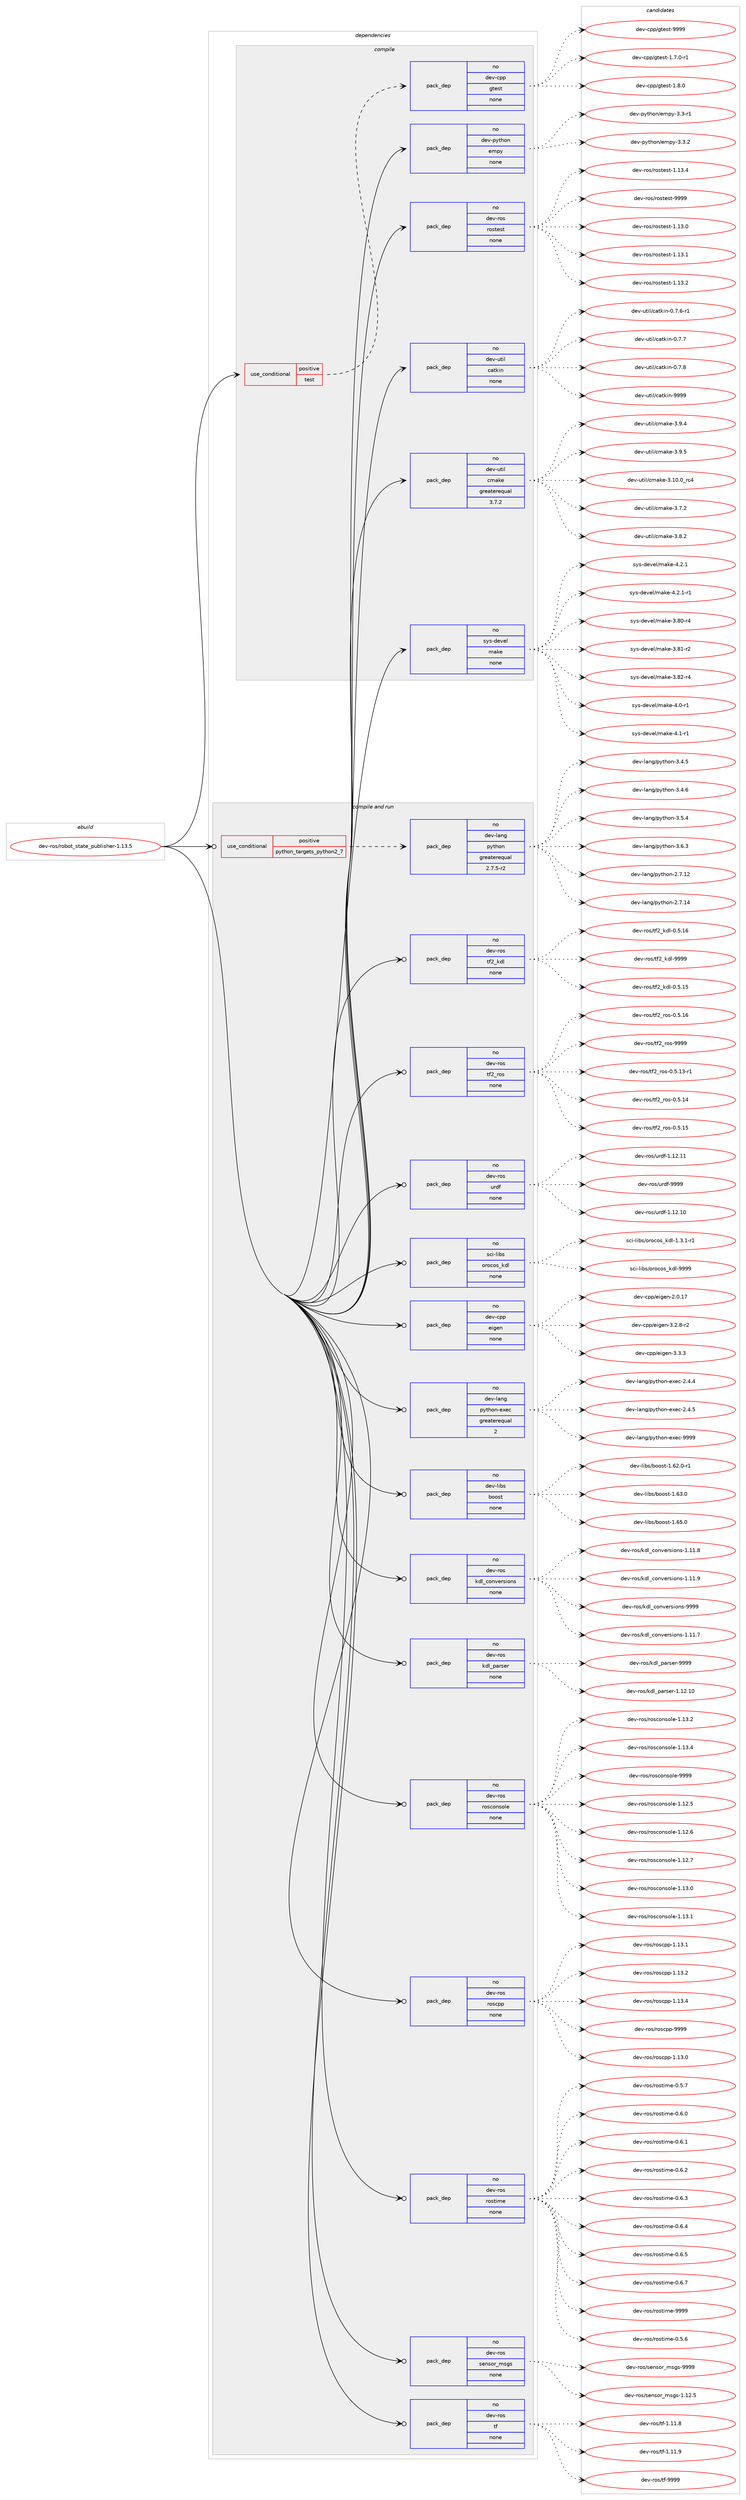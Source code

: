 digraph prolog {

# *************
# Graph options
# *************

newrank=true;
concentrate=true;
compound=true;
graph [rankdir=LR,fontname=Helvetica,fontsize=10,ranksep=1.5];#, ranksep=2.5, nodesep=0.2];
edge  [arrowhead=vee];
node  [fontname=Helvetica,fontsize=10];

# **********
# The ebuild
# **********

subgraph cluster_leftcol {
color=gray;
rank=same;
label=<<i>ebuild</i>>;
id [label="dev-ros/robot_state_publisher-1.13.5", color=red, width=4, href="../dev-ros/robot_state_publisher-1.13.5.svg"];
}

# ****************
# The dependencies
# ****************

subgraph cluster_midcol {
color=gray;
label=<<i>dependencies</i>>;
subgraph cluster_compile {
fillcolor="#eeeeee";
style=filled;
label=<<i>compile</i>>;
subgraph cond46292 {
dependency207761 [label=<<TABLE BORDER="0" CELLBORDER="1" CELLSPACING="0" CELLPADDING="4"><TR><TD ROWSPAN="3" CELLPADDING="10">use_conditional</TD></TR><TR><TD>positive</TD></TR><TR><TD>test</TD></TR></TABLE>>, shape=none, color=red];
subgraph pack157482 {
dependency207762 [label=<<TABLE BORDER="0" CELLBORDER="1" CELLSPACING="0" CELLPADDING="4" WIDTH="220"><TR><TD ROWSPAN="6" CELLPADDING="30">pack_dep</TD></TR><TR><TD WIDTH="110">no</TD></TR><TR><TD>dev-cpp</TD></TR><TR><TD>gtest</TD></TR><TR><TD>none</TD></TR><TR><TD></TD></TR></TABLE>>, shape=none, color=blue];
}
dependency207761:e -> dependency207762:w [weight=20,style="dashed",arrowhead="vee"];
}
id:e -> dependency207761:w [weight=20,style="solid",arrowhead="vee"];
subgraph pack157483 {
dependency207763 [label=<<TABLE BORDER="0" CELLBORDER="1" CELLSPACING="0" CELLPADDING="4" WIDTH="220"><TR><TD ROWSPAN="6" CELLPADDING="30">pack_dep</TD></TR><TR><TD WIDTH="110">no</TD></TR><TR><TD>dev-python</TD></TR><TR><TD>empy</TD></TR><TR><TD>none</TD></TR><TR><TD></TD></TR></TABLE>>, shape=none, color=blue];
}
id:e -> dependency207763:w [weight=20,style="solid",arrowhead="vee"];
subgraph pack157484 {
dependency207764 [label=<<TABLE BORDER="0" CELLBORDER="1" CELLSPACING="0" CELLPADDING="4" WIDTH="220"><TR><TD ROWSPAN="6" CELLPADDING="30">pack_dep</TD></TR><TR><TD WIDTH="110">no</TD></TR><TR><TD>dev-ros</TD></TR><TR><TD>rostest</TD></TR><TR><TD>none</TD></TR><TR><TD></TD></TR></TABLE>>, shape=none, color=blue];
}
id:e -> dependency207764:w [weight=20,style="solid",arrowhead="vee"];
subgraph pack157485 {
dependency207765 [label=<<TABLE BORDER="0" CELLBORDER="1" CELLSPACING="0" CELLPADDING="4" WIDTH="220"><TR><TD ROWSPAN="6" CELLPADDING="30">pack_dep</TD></TR><TR><TD WIDTH="110">no</TD></TR><TR><TD>dev-util</TD></TR><TR><TD>catkin</TD></TR><TR><TD>none</TD></TR><TR><TD></TD></TR></TABLE>>, shape=none, color=blue];
}
id:e -> dependency207765:w [weight=20,style="solid",arrowhead="vee"];
subgraph pack157486 {
dependency207766 [label=<<TABLE BORDER="0" CELLBORDER="1" CELLSPACING="0" CELLPADDING="4" WIDTH="220"><TR><TD ROWSPAN="6" CELLPADDING="30">pack_dep</TD></TR><TR><TD WIDTH="110">no</TD></TR><TR><TD>dev-util</TD></TR><TR><TD>cmake</TD></TR><TR><TD>greaterequal</TD></TR><TR><TD>3.7.2</TD></TR></TABLE>>, shape=none, color=blue];
}
id:e -> dependency207766:w [weight=20,style="solid",arrowhead="vee"];
subgraph pack157487 {
dependency207767 [label=<<TABLE BORDER="0" CELLBORDER="1" CELLSPACING="0" CELLPADDING="4" WIDTH="220"><TR><TD ROWSPAN="6" CELLPADDING="30">pack_dep</TD></TR><TR><TD WIDTH="110">no</TD></TR><TR><TD>sys-devel</TD></TR><TR><TD>make</TD></TR><TR><TD>none</TD></TR><TR><TD></TD></TR></TABLE>>, shape=none, color=blue];
}
id:e -> dependency207767:w [weight=20,style="solid",arrowhead="vee"];
}
subgraph cluster_compileandrun {
fillcolor="#eeeeee";
style=filled;
label=<<i>compile and run</i>>;
subgraph cond46293 {
dependency207768 [label=<<TABLE BORDER="0" CELLBORDER="1" CELLSPACING="0" CELLPADDING="4"><TR><TD ROWSPAN="3" CELLPADDING="10">use_conditional</TD></TR><TR><TD>positive</TD></TR><TR><TD>python_targets_python2_7</TD></TR></TABLE>>, shape=none, color=red];
subgraph pack157488 {
dependency207769 [label=<<TABLE BORDER="0" CELLBORDER="1" CELLSPACING="0" CELLPADDING="4" WIDTH="220"><TR><TD ROWSPAN="6" CELLPADDING="30">pack_dep</TD></TR><TR><TD WIDTH="110">no</TD></TR><TR><TD>dev-lang</TD></TR><TR><TD>python</TD></TR><TR><TD>greaterequal</TD></TR><TR><TD>2.7.5-r2</TD></TR></TABLE>>, shape=none, color=blue];
}
dependency207768:e -> dependency207769:w [weight=20,style="dashed",arrowhead="vee"];
}
id:e -> dependency207768:w [weight=20,style="solid",arrowhead="odotvee"];
subgraph pack157489 {
dependency207770 [label=<<TABLE BORDER="0" CELLBORDER="1" CELLSPACING="0" CELLPADDING="4" WIDTH="220"><TR><TD ROWSPAN="6" CELLPADDING="30">pack_dep</TD></TR><TR><TD WIDTH="110">no</TD></TR><TR><TD>dev-cpp</TD></TR><TR><TD>eigen</TD></TR><TR><TD>none</TD></TR><TR><TD></TD></TR></TABLE>>, shape=none, color=blue];
}
id:e -> dependency207770:w [weight=20,style="solid",arrowhead="odotvee"];
subgraph pack157490 {
dependency207771 [label=<<TABLE BORDER="0" CELLBORDER="1" CELLSPACING="0" CELLPADDING="4" WIDTH="220"><TR><TD ROWSPAN="6" CELLPADDING="30">pack_dep</TD></TR><TR><TD WIDTH="110">no</TD></TR><TR><TD>dev-lang</TD></TR><TR><TD>python-exec</TD></TR><TR><TD>greaterequal</TD></TR><TR><TD>2</TD></TR></TABLE>>, shape=none, color=blue];
}
id:e -> dependency207771:w [weight=20,style="solid",arrowhead="odotvee"];
subgraph pack157491 {
dependency207772 [label=<<TABLE BORDER="0" CELLBORDER="1" CELLSPACING="0" CELLPADDING="4" WIDTH="220"><TR><TD ROWSPAN="6" CELLPADDING="30">pack_dep</TD></TR><TR><TD WIDTH="110">no</TD></TR><TR><TD>dev-libs</TD></TR><TR><TD>boost</TD></TR><TR><TD>none</TD></TR><TR><TD></TD></TR></TABLE>>, shape=none, color=blue];
}
id:e -> dependency207772:w [weight=20,style="solid",arrowhead="odotvee"];
subgraph pack157492 {
dependency207773 [label=<<TABLE BORDER="0" CELLBORDER="1" CELLSPACING="0" CELLPADDING="4" WIDTH="220"><TR><TD ROWSPAN="6" CELLPADDING="30">pack_dep</TD></TR><TR><TD WIDTH="110">no</TD></TR><TR><TD>dev-ros</TD></TR><TR><TD>kdl_conversions</TD></TR><TR><TD>none</TD></TR><TR><TD></TD></TR></TABLE>>, shape=none, color=blue];
}
id:e -> dependency207773:w [weight=20,style="solid",arrowhead="odotvee"];
subgraph pack157493 {
dependency207774 [label=<<TABLE BORDER="0" CELLBORDER="1" CELLSPACING="0" CELLPADDING="4" WIDTH="220"><TR><TD ROWSPAN="6" CELLPADDING="30">pack_dep</TD></TR><TR><TD WIDTH="110">no</TD></TR><TR><TD>dev-ros</TD></TR><TR><TD>kdl_parser</TD></TR><TR><TD>none</TD></TR><TR><TD></TD></TR></TABLE>>, shape=none, color=blue];
}
id:e -> dependency207774:w [weight=20,style="solid",arrowhead="odotvee"];
subgraph pack157494 {
dependency207775 [label=<<TABLE BORDER="0" CELLBORDER="1" CELLSPACING="0" CELLPADDING="4" WIDTH="220"><TR><TD ROWSPAN="6" CELLPADDING="30">pack_dep</TD></TR><TR><TD WIDTH="110">no</TD></TR><TR><TD>dev-ros</TD></TR><TR><TD>rosconsole</TD></TR><TR><TD>none</TD></TR><TR><TD></TD></TR></TABLE>>, shape=none, color=blue];
}
id:e -> dependency207775:w [weight=20,style="solid",arrowhead="odotvee"];
subgraph pack157495 {
dependency207776 [label=<<TABLE BORDER="0" CELLBORDER="1" CELLSPACING="0" CELLPADDING="4" WIDTH="220"><TR><TD ROWSPAN="6" CELLPADDING="30">pack_dep</TD></TR><TR><TD WIDTH="110">no</TD></TR><TR><TD>dev-ros</TD></TR><TR><TD>roscpp</TD></TR><TR><TD>none</TD></TR><TR><TD></TD></TR></TABLE>>, shape=none, color=blue];
}
id:e -> dependency207776:w [weight=20,style="solid",arrowhead="odotvee"];
subgraph pack157496 {
dependency207777 [label=<<TABLE BORDER="0" CELLBORDER="1" CELLSPACING="0" CELLPADDING="4" WIDTH="220"><TR><TD ROWSPAN="6" CELLPADDING="30">pack_dep</TD></TR><TR><TD WIDTH="110">no</TD></TR><TR><TD>dev-ros</TD></TR><TR><TD>rostime</TD></TR><TR><TD>none</TD></TR><TR><TD></TD></TR></TABLE>>, shape=none, color=blue];
}
id:e -> dependency207777:w [weight=20,style="solid",arrowhead="odotvee"];
subgraph pack157497 {
dependency207778 [label=<<TABLE BORDER="0" CELLBORDER="1" CELLSPACING="0" CELLPADDING="4" WIDTH="220"><TR><TD ROWSPAN="6" CELLPADDING="30">pack_dep</TD></TR><TR><TD WIDTH="110">no</TD></TR><TR><TD>dev-ros</TD></TR><TR><TD>sensor_msgs</TD></TR><TR><TD>none</TD></TR><TR><TD></TD></TR></TABLE>>, shape=none, color=blue];
}
id:e -> dependency207778:w [weight=20,style="solid",arrowhead="odotvee"];
subgraph pack157498 {
dependency207779 [label=<<TABLE BORDER="0" CELLBORDER="1" CELLSPACING="0" CELLPADDING="4" WIDTH="220"><TR><TD ROWSPAN="6" CELLPADDING="30">pack_dep</TD></TR><TR><TD WIDTH="110">no</TD></TR><TR><TD>dev-ros</TD></TR><TR><TD>tf</TD></TR><TR><TD>none</TD></TR><TR><TD></TD></TR></TABLE>>, shape=none, color=blue];
}
id:e -> dependency207779:w [weight=20,style="solid",arrowhead="odotvee"];
subgraph pack157499 {
dependency207780 [label=<<TABLE BORDER="0" CELLBORDER="1" CELLSPACING="0" CELLPADDING="4" WIDTH="220"><TR><TD ROWSPAN="6" CELLPADDING="30">pack_dep</TD></TR><TR><TD WIDTH="110">no</TD></TR><TR><TD>dev-ros</TD></TR><TR><TD>tf2_kdl</TD></TR><TR><TD>none</TD></TR><TR><TD></TD></TR></TABLE>>, shape=none, color=blue];
}
id:e -> dependency207780:w [weight=20,style="solid",arrowhead="odotvee"];
subgraph pack157500 {
dependency207781 [label=<<TABLE BORDER="0" CELLBORDER="1" CELLSPACING="0" CELLPADDING="4" WIDTH="220"><TR><TD ROWSPAN="6" CELLPADDING="30">pack_dep</TD></TR><TR><TD WIDTH="110">no</TD></TR><TR><TD>dev-ros</TD></TR><TR><TD>tf2_ros</TD></TR><TR><TD>none</TD></TR><TR><TD></TD></TR></TABLE>>, shape=none, color=blue];
}
id:e -> dependency207781:w [weight=20,style="solid",arrowhead="odotvee"];
subgraph pack157501 {
dependency207782 [label=<<TABLE BORDER="0" CELLBORDER="1" CELLSPACING="0" CELLPADDING="4" WIDTH="220"><TR><TD ROWSPAN="6" CELLPADDING="30">pack_dep</TD></TR><TR><TD WIDTH="110">no</TD></TR><TR><TD>dev-ros</TD></TR><TR><TD>urdf</TD></TR><TR><TD>none</TD></TR><TR><TD></TD></TR></TABLE>>, shape=none, color=blue];
}
id:e -> dependency207782:w [weight=20,style="solid",arrowhead="odotvee"];
subgraph pack157502 {
dependency207783 [label=<<TABLE BORDER="0" CELLBORDER="1" CELLSPACING="0" CELLPADDING="4" WIDTH="220"><TR><TD ROWSPAN="6" CELLPADDING="30">pack_dep</TD></TR><TR><TD WIDTH="110">no</TD></TR><TR><TD>sci-libs</TD></TR><TR><TD>orocos_kdl</TD></TR><TR><TD>none</TD></TR><TR><TD></TD></TR></TABLE>>, shape=none, color=blue];
}
id:e -> dependency207783:w [weight=20,style="solid",arrowhead="odotvee"];
}
subgraph cluster_run {
fillcolor="#eeeeee";
style=filled;
label=<<i>run</i>>;
}
}

# **************
# The candidates
# **************

subgraph cluster_choices {
rank=same;
color=gray;
label=<<i>candidates</i>>;

subgraph choice157482 {
color=black;
nodesep=1;
choice1001011184599112112471031161011151164549465546484511449 [label="dev-cpp/gtest-1.7.0-r1", color=red, width=4,href="../dev-cpp/gtest-1.7.0-r1.svg"];
choice100101118459911211247103116101115116454946564648 [label="dev-cpp/gtest-1.8.0", color=red, width=4,href="../dev-cpp/gtest-1.8.0.svg"];
choice1001011184599112112471031161011151164557575757 [label="dev-cpp/gtest-9999", color=red, width=4,href="../dev-cpp/gtest-9999.svg"];
dependency207762:e -> choice1001011184599112112471031161011151164549465546484511449:w [style=dotted,weight="100"];
dependency207762:e -> choice100101118459911211247103116101115116454946564648:w [style=dotted,weight="100"];
dependency207762:e -> choice1001011184599112112471031161011151164557575757:w [style=dotted,weight="100"];
}
subgraph choice157483 {
color=black;
nodesep=1;
choice1001011184511212111610411111047101109112121455146514511449 [label="dev-python/empy-3.3-r1", color=red, width=4,href="../dev-python/empy-3.3-r1.svg"];
choice1001011184511212111610411111047101109112121455146514650 [label="dev-python/empy-3.3.2", color=red, width=4,href="../dev-python/empy-3.3.2.svg"];
dependency207763:e -> choice1001011184511212111610411111047101109112121455146514511449:w [style=dotted,weight="100"];
dependency207763:e -> choice1001011184511212111610411111047101109112121455146514650:w [style=dotted,weight="100"];
}
subgraph choice157484 {
color=black;
nodesep=1;
choice100101118451141111154711411111511610111511645494649514648 [label="dev-ros/rostest-1.13.0", color=red, width=4,href="../dev-ros/rostest-1.13.0.svg"];
choice100101118451141111154711411111511610111511645494649514649 [label="dev-ros/rostest-1.13.1", color=red, width=4,href="../dev-ros/rostest-1.13.1.svg"];
choice100101118451141111154711411111511610111511645494649514650 [label="dev-ros/rostest-1.13.2", color=red, width=4,href="../dev-ros/rostest-1.13.2.svg"];
choice100101118451141111154711411111511610111511645494649514652 [label="dev-ros/rostest-1.13.4", color=red, width=4,href="../dev-ros/rostest-1.13.4.svg"];
choice10010111845114111115471141111151161011151164557575757 [label="dev-ros/rostest-9999", color=red, width=4,href="../dev-ros/rostest-9999.svg"];
dependency207764:e -> choice100101118451141111154711411111511610111511645494649514648:w [style=dotted,weight="100"];
dependency207764:e -> choice100101118451141111154711411111511610111511645494649514649:w [style=dotted,weight="100"];
dependency207764:e -> choice100101118451141111154711411111511610111511645494649514650:w [style=dotted,weight="100"];
dependency207764:e -> choice100101118451141111154711411111511610111511645494649514652:w [style=dotted,weight="100"];
dependency207764:e -> choice10010111845114111115471141111151161011151164557575757:w [style=dotted,weight="100"];
}
subgraph choice157485 {
color=black;
nodesep=1;
choice100101118451171161051084799971161071051104548465546544511449 [label="dev-util/catkin-0.7.6-r1", color=red, width=4,href="../dev-util/catkin-0.7.6-r1.svg"];
choice10010111845117116105108479997116107105110454846554655 [label="dev-util/catkin-0.7.7", color=red, width=4,href="../dev-util/catkin-0.7.7.svg"];
choice10010111845117116105108479997116107105110454846554656 [label="dev-util/catkin-0.7.8", color=red, width=4,href="../dev-util/catkin-0.7.8.svg"];
choice100101118451171161051084799971161071051104557575757 [label="dev-util/catkin-9999", color=red, width=4,href="../dev-util/catkin-9999.svg"];
dependency207765:e -> choice100101118451171161051084799971161071051104548465546544511449:w [style=dotted,weight="100"];
dependency207765:e -> choice10010111845117116105108479997116107105110454846554655:w [style=dotted,weight="100"];
dependency207765:e -> choice10010111845117116105108479997116107105110454846554656:w [style=dotted,weight="100"];
dependency207765:e -> choice100101118451171161051084799971161071051104557575757:w [style=dotted,weight="100"];
}
subgraph choice157486 {
color=black;
nodesep=1;
choice1001011184511711610510847991099710710145514649484648951149952 [label="dev-util/cmake-3.10.0_rc4", color=red, width=4,href="../dev-util/cmake-3.10.0_rc4.svg"];
choice10010111845117116105108479910997107101455146554650 [label="dev-util/cmake-3.7.2", color=red, width=4,href="../dev-util/cmake-3.7.2.svg"];
choice10010111845117116105108479910997107101455146564650 [label="dev-util/cmake-3.8.2", color=red, width=4,href="../dev-util/cmake-3.8.2.svg"];
choice10010111845117116105108479910997107101455146574652 [label="dev-util/cmake-3.9.4", color=red, width=4,href="../dev-util/cmake-3.9.4.svg"];
choice10010111845117116105108479910997107101455146574653 [label="dev-util/cmake-3.9.5", color=red, width=4,href="../dev-util/cmake-3.9.5.svg"];
dependency207766:e -> choice1001011184511711610510847991099710710145514649484648951149952:w [style=dotted,weight="100"];
dependency207766:e -> choice10010111845117116105108479910997107101455146554650:w [style=dotted,weight="100"];
dependency207766:e -> choice10010111845117116105108479910997107101455146564650:w [style=dotted,weight="100"];
dependency207766:e -> choice10010111845117116105108479910997107101455146574652:w [style=dotted,weight="100"];
dependency207766:e -> choice10010111845117116105108479910997107101455146574653:w [style=dotted,weight="100"];
}
subgraph choice157487 {
color=black;
nodesep=1;
choice11512111545100101118101108471099710710145514656484511452 [label="sys-devel/make-3.80-r4", color=red, width=4,href="../sys-devel/make-3.80-r4.svg"];
choice11512111545100101118101108471099710710145514656494511450 [label="sys-devel/make-3.81-r2", color=red, width=4,href="../sys-devel/make-3.81-r2.svg"];
choice11512111545100101118101108471099710710145514656504511452 [label="sys-devel/make-3.82-r4", color=red, width=4,href="../sys-devel/make-3.82-r4.svg"];
choice115121115451001011181011084710997107101455246484511449 [label="sys-devel/make-4.0-r1", color=red, width=4,href="../sys-devel/make-4.0-r1.svg"];
choice115121115451001011181011084710997107101455246494511449 [label="sys-devel/make-4.1-r1", color=red, width=4,href="../sys-devel/make-4.1-r1.svg"];
choice115121115451001011181011084710997107101455246504649 [label="sys-devel/make-4.2.1", color=red, width=4,href="../sys-devel/make-4.2.1.svg"];
choice1151211154510010111810110847109971071014552465046494511449 [label="sys-devel/make-4.2.1-r1", color=red, width=4,href="../sys-devel/make-4.2.1-r1.svg"];
dependency207767:e -> choice11512111545100101118101108471099710710145514656484511452:w [style=dotted,weight="100"];
dependency207767:e -> choice11512111545100101118101108471099710710145514656494511450:w [style=dotted,weight="100"];
dependency207767:e -> choice11512111545100101118101108471099710710145514656504511452:w [style=dotted,weight="100"];
dependency207767:e -> choice115121115451001011181011084710997107101455246484511449:w [style=dotted,weight="100"];
dependency207767:e -> choice115121115451001011181011084710997107101455246494511449:w [style=dotted,weight="100"];
dependency207767:e -> choice115121115451001011181011084710997107101455246504649:w [style=dotted,weight="100"];
dependency207767:e -> choice1151211154510010111810110847109971071014552465046494511449:w [style=dotted,weight="100"];
}
subgraph choice157488 {
color=black;
nodesep=1;
choice10010111845108971101034711212111610411111045504655464950 [label="dev-lang/python-2.7.12", color=red, width=4,href="../dev-lang/python-2.7.12.svg"];
choice10010111845108971101034711212111610411111045504655464952 [label="dev-lang/python-2.7.14", color=red, width=4,href="../dev-lang/python-2.7.14.svg"];
choice100101118451089711010347112121116104111110455146524653 [label="dev-lang/python-3.4.5", color=red, width=4,href="../dev-lang/python-3.4.5.svg"];
choice100101118451089711010347112121116104111110455146524654 [label="dev-lang/python-3.4.6", color=red, width=4,href="../dev-lang/python-3.4.6.svg"];
choice100101118451089711010347112121116104111110455146534652 [label="dev-lang/python-3.5.4", color=red, width=4,href="../dev-lang/python-3.5.4.svg"];
choice100101118451089711010347112121116104111110455146544651 [label="dev-lang/python-3.6.3", color=red, width=4,href="../dev-lang/python-3.6.3.svg"];
dependency207769:e -> choice10010111845108971101034711212111610411111045504655464950:w [style=dotted,weight="100"];
dependency207769:e -> choice10010111845108971101034711212111610411111045504655464952:w [style=dotted,weight="100"];
dependency207769:e -> choice100101118451089711010347112121116104111110455146524653:w [style=dotted,weight="100"];
dependency207769:e -> choice100101118451089711010347112121116104111110455146524654:w [style=dotted,weight="100"];
dependency207769:e -> choice100101118451089711010347112121116104111110455146534652:w [style=dotted,weight="100"];
dependency207769:e -> choice100101118451089711010347112121116104111110455146544651:w [style=dotted,weight="100"];
}
subgraph choice157489 {
color=black;
nodesep=1;
choice10010111845991121124710110510310111045504648464955 [label="dev-cpp/eigen-2.0.17", color=red, width=4,href="../dev-cpp/eigen-2.0.17.svg"];
choice1001011184599112112471011051031011104551465046564511450 [label="dev-cpp/eigen-3.2.8-r2", color=red, width=4,href="../dev-cpp/eigen-3.2.8-r2.svg"];
choice100101118459911211247101105103101110455146514651 [label="dev-cpp/eigen-3.3.3", color=red, width=4,href="../dev-cpp/eigen-3.3.3.svg"];
dependency207770:e -> choice10010111845991121124710110510310111045504648464955:w [style=dotted,weight="100"];
dependency207770:e -> choice1001011184599112112471011051031011104551465046564511450:w [style=dotted,weight="100"];
dependency207770:e -> choice100101118459911211247101105103101110455146514651:w [style=dotted,weight="100"];
}
subgraph choice157490 {
color=black;
nodesep=1;
choice1001011184510897110103471121211161041111104510112010199455046524652 [label="dev-lang/python-exec-2.4.4", color=red, width=4,href="../dev-lang/python-exec-2.4.4.svg"];
choice1001011184510897110103471121211161041111104510112010199455046524653 [label="dev-lang/python-exec-2.4.5", color=red, width=4,href="../dev-lang/python-exec-2.4.5.svg"];
choice10010111845108971101034711212111610411111045101120101994557575757 [label="dev-lang/python-exec-9999", color=red, width=4,href="../dev-lang/python-exec-9999.svg"];
dependency207771:e -> choice1001011184510897110103471121211161041111104510112010199455046524652:w [style=dotted,weight="100"];
dependency207771:e -> choice1001011184510897110103471121211161041111104510112010199455046524653:w [style=dotted,weight="100"];
dependency207771:e -> choice10010111845108971101034711212111610411111045101120101994557575757:w [style=dotted,weight="100"];
}
subgraph choice157491 {
color=black;
nodesep=1;
choice10010111845108105981154798111111115116454946545046484511449 [label="dev-libs/boost-1.62.0-r1", color=red, width=4,href="../dev-libs/boost-1.62.0-r1.svg"];
choice1001011184510810598115479811111111511645494654514648 [label="dev-libs/boost-1.63.0", color=red, width=4,href="../dev-libs/boost-1.63.0.svg"];
choice1001011184510810598115479811111111511645494654534648 [label="dev-libs/boost-1.65.0", color=red, width=4,href="../dev-libs/boost-1.65.0.svg"];
dependency207772:e -> choice10010111845108105981154798111111115116454946545046484511449:w [style=dotted,weight="100"];
dependency207772:e -> choice1001011184510810598115479811111111511645494654514648:w [style=dotted,weight="100"];
dependency207772:e -> choice1001011184510810598115479811111111511645494654534648:w [style=dotted,weight="100"];
}
subgraph choice157492 {
color=black;
nodesep=1;
choice1001011184511411111547107100108959911111011810111411510511111011545494649494655 [label="dev-ros/kdl_conversions-1.11.7", color=red, width=4,href="../dev-ros/kdl_conversions-1.11.7.svg"];
choice1001011184511411111547107100108959911111011810111411510511111011545494649494656 [label="dev-ros/kdl_conversions-1.11.8", color=red, width=4,href="../dev-ros/kdl_conversions-1.11.8.svg"];
choice1001011184511411111547107100108959911111011810111411510511111011545494649494657 [label="dev-ros/kdl_conversions-1.11.9", color=red, width=4,href="../dev-ros/kdl_conversions-1.11.9.svg"];
choice100101118451141111154710710010895991111101181011141151051111101154557575757 [label="dev-ros/kdl_conversions-9999", color=red, width=4,href="../dev-ros/kdl_conversions-9999.svg"];
dependency207773:e -> choice1001011184511411111547107100108959911111011810111411510511111011545494649494655:w [style=dotted,weight="100"];
dependency207773:e -> choice1001011184511411111547107100108959911111011810111411510511111011545494649494656:w [style=dotted,weight="100"];
dependency207773:e -> choice1001011184511411111547107100108959911111011810111411510511111011545494649494657:w [style=dotted,weight="100"];
dependency207773:e -> choice100101118451141111154710710010895991111101181011141151051111101154557575757:w [style=dotted,weight="100"];
}
subgraph choice157493 {
color=black;
nodesep=1;
choice100101118451141111154710710010895112971141151011144549464950464948 [label="dev-ros/kdl_parser-1.12.10", color=red, width=4,href="../dev-ros/kdl_parser-1.12.10.svg"];
choice100101118451141111154710710010895112971141151011144557575757 [label="dev-ros/kdl_parser-9999", color=red, width=4,href="../dev-ros/kdl_parser-9999.svg"];
dependency207774:e -> choice100101118451141111154710710010895112971141151011144549464950464948:w [style=dotted,weight="100"];
dependency207774:e -> choice100101118451141111154710710010895112971141151011144557575757:w [style=dotted,weight="100"];
}
subgraph choice157494 {
color=black;
nodesep=1;
choice10010111845114111115471141111159911111011511110810145494649504653 [label="dev-ros/rosconsole-1.12.5", color=red, width=4,href="../dev-ros/rosconsole-1.12.5.svg"];
choice10010111845114111115471141111159911111011511110810145494649504654 [label="dev-ros/rosconsole-1.12.6", color=red, width=4,href="../dev-ros/rosconsole-1.12.6.svg"];
choice10010111845114111115471141111159911111011511110810145494649504655 [label="dev-ros/rosconsole-1.12.7", color=red, width=4,href="../dev-ros/rosconsole-1.12.7.svg"];
choice10010111845114111115471141111159911111011511110810145494649514648 [label="dev-ros/rosconsole-1.13.0", color=red, width=4,href="../dev-ros/rosconsole-1.13.0.svg"];
choice10010111845114111115471141111159911111011511110810145494649514649 [label="dev-ros/rosconsole-1.13.1", color=red, width=4,href="../dev-ros/rosconsole-1.13.1.svg"];
choice10010111845114111115471141111159911111011511110810145494649514650 [label="dev-ros/rosconsole-1.13.2", color=red, width=4,href="../dev-ros/rosconsole-1.13.2.svg"];
choice10010111845114111115471141111159911111011511110810145494649514652 [label="dev-ros/rosconsole-1.13.4", color=red, width=4,href="../dev-ros/rosconsole-1.13.4.svg"];
choice1001011184511411111547114111115991111101151111081014557575757 [label="dev-ros/rosconsole-9999", color=red, width=4,href="../dev-ros/rosconsole-9999.svg"];
dependency207775:e -> choice10010111845114111115471141111159911111011511110810145494649504653:w [style=dotted,weight="100"];
dependency207775:e -> choice10010111845114111115471141111159911111011511110810145494649504654:w [style=dotted,weight="100"];
dependency207775:e -> choice10010111845114111115471141111159911111011511110810145494649504655:w [style=dotted,weight="100"];
dependency207775:e -> choice10010111845114111115471141111159911111011511110810145494649514648:w [style=dotted,weight="100"];
dependency207775:e -> choice10010111845114111115471141111159911111011511110810145494649514649:w [style=dotted,weight="100"];
dependency207775:e -> choice10010111845114111115471141111159911111011511110810145494649514650:w [style=dotted,weight="100"];
dependency207775:e -> choice10010111845114111115471141111159911111011511110810145494649514652:w [style=dotted,weight="100"];
dependency207775:e -> choice1001011184511411111547114111115991111101151111081014557575757:w [style=dotted,weight="100"];
}
subgraph choice157495 {
color=black;
nodesep=1;
choice10010111845114111115471141111159911211245494649514648 [label="dev-ros/roscpp-1.13.0", color=red, width=4,href="../dev-ros/roscpp-1.13.0.svg"];
choice10010111845114111115471141111159911211245494649514649 [label="dev-ros/roscpp-1.13.1", color=red, width=4,href="../dev-ros/roscpp-1.13.1.svg"];
choice10010111845114111115471141111159911211245494649514650 [label="dev-ros/roscpp-1.13.2", color=red, width=4,href="../dev-ros/roscpp-1.13.2.svg"];
choice10010111845114111115471141111159911211245494649514652 [label="dev-ros/roscpp-1.13.4", color=red, width=4,href="../dev-ros/roscpp-1.13.4.svg"];
choice1001011184511411111547114111115991121124557575757 [label="dev-ros/roscpp-9999", color=red, width=4,href="../dev-ros/roscpp-9999.svg"];
dependency207776:e -> choice10010111845114111115471141111159911211245494649514648:w [style=dotted,weight="100"];
dependency207776:e -> choice10010111845114111115471141111159911211245494649514649:w [style=dotted,weight="100"];
dependency207776:e -> choice10010111845114111115471141111159911211245494649514650:w [style=dotted,weight="100"];
dependency207776:e -> choice10010111845114111115471141111159911211245494649514652:w [style=dotted,weight="100"];
dependency207776:e -> choice1001011184511411111547114111115991121124557575757:w [style=dotted,weight="100"];
}
subgraph choice157496 {
color=black;
nodesep=1;
choice1001011184511411111547114111115116105109101454846534654 [label="dev-ros/rostime-0.5.6", color=red, width=4,href="../dev-ros/rostime-0.5.6.svg"];
choice1001011184511411111547114111115116105109101454846534655 [label="dev-ros/rostime-0.5.7", color=red, width=4,href="../dev-ros/rostime-0.5.7.svg"];
choice1001011184511411111547114111115116105109101454846544648 [label="dev-ros/rostime-0.6.0", color=red, width=4,href="../dev-ros/rostime-0.6.0.svg"];
choice1001011184511411111547114111115116105109101454846544649 [label="dev-ros/rostime-0.6.1", color=red, width=4,href="../dev-ros/rostime-0.6.1.svg"];
choice1001011184511411111547114111115116105109101454846544650 [label="dev-ros/rostime-0.6.2", color=red, width=4,href="../dev-ros/rostime-0.6.2.svg"];
choice1001011184511411111547114111115116105109101454846544651 [label="dev-ros/rostime-0.6.3", color=red, width=4,href="../dev-ros/rostime-0.6.3.svg"];
choice1001011184511411111547114111115116105109101454846544652 [label="dev-ros/rostime-0.6.4", color=red, width=4,href="../dev-ros/rostime-0.6.4.svg"];
choice1001011184511411111547114111115116105109101454846544653 [label="dev-ros/rostime-0.6.5", color=red, width=4,href="../dev-ros/rostime-0.6.5.svg"];
choice1001011184511411111547114111115116105109101454846544655 [label="dev-ros/rostime-0.6.7", color=red, width=4,href="../dev-ros/rostime-0.6.7.svg"];
choice10010111845114111115471141111151161051091014557575757 [label="dev-ros/rostime-9999", color=red, width=4,href="../dev-ros/rostime-9999.svg"];
dependency207777:e -> choice1001011184511411111547114111115116105109101454846534654:w [style=dotted,weight="100"];
dependency207777:e -> choice1001011184511411111547114111115116105109101454846534655:w [style=dotted,weight="100"];
dependency207777:e -> choice1001011184511411111547114111115116105109101454846544648:w [style=dotted,weight="100"];
dependency207777:e -> choice1001011184511411111547114111115116105109101454846544649:w [style=dotted,weight="100"];
dependency207777:e -> choice1001011184511411111547114111115116105109101454846544650:w [style=dotted,weight="100"];
dependency207777:e -> choice1001011184511411111547114111115116105109101454846544651:w [style=dotted,weight="100"];
dependency207777:e -> choice1001011184511411111547114111115116105109101454846544652:w [style=dotted,weight="100"];
dependency207777:e -> choice1001011184511411111547114111115116105109101454846544653:w [style=dotted,weight="100"];
dependency207777:e -> choice1001011184511411111547114111115116105109101454846544655:w [style=dotted,weight="100"];
dependency207777:e -> choice10010111845114111115471141111151161051091014557575757:w [style=dotted,weight="100"];
}
subgraph choice157497 {
color=black;
nodesep=1;
choice10010111845114111115471151011101151111149510911510311545494649504653 [label="dev-ros/sensor_msgs-1.12.5", color=red, width=4,href="../dev-ros/sensor_msgs-1.12.5.svg"];
choice1001011184511411111547115101110115111114951091151031154557575757 [label="dev-ros/sensor_msgs-9999", color=red, width=4,href="../dev-ros/sensor_msgs-9999.svg"];
dependency207778:e -> choice10010111845114111115471151011101151111149510911510311545494649504653:w [style=dotted,weight="100"];
dependency207778:e -> choice1001011184511411111547115101110115111114951091151031154557575757:w [style=dotted,weight="100"];
}
subgraph choice157498 {
color=black;
nodesep=1;
choice100101118451141111154711610245494649494656 [label="dev-ros/tf-1.11.8", color=red, width=4,href="../dev-ros/tf-1.11.8.svg"];
choice100101118451141111154711610245494649494657 [label="dev-ros/tf-1.11.9", color=red, width=4,href="../dev-ros/tf-1.11.9.svg"];
choice10010111845114111115471161024557575757 [label="dev-ros/tf-9999", color=red, width=4,href="../dev-ros/tf-9999.svg"];
dependency207779:e -> choice100101118451141111154711610245494649494656:w [style=dotted,weight="100"];
dependency207779:e -> choice100101118451141111154711610245494649494657:w [style=dotted,weight="100"];
dependency207779:e -> choice10010111845114111115471161024557575757:w [style=dotted,weight="100"];
}
subgraph choice157499 {
color=black;
nodesep=1;
choice1001011184511411111547116102509510710010845484653464953 [label="dev-ros/tf2_kdl-0.5.15", color=red, width=4,href="../dev-ros/tf2_kdl-0.5.15.svg"];
choice1001011184511411111547116102509510710010845484653464954 [label="dev-ros/tf2_kdl-0.5.16", color=red, width=4,href="../dev-ros/tf2_kdl-0.5.16.svg"];
choice100101118451141111154711610250951071001084557575757 [label="dev-ros/tf2_kdl-9999", color=red, width=4,href="../dev-ros/tf2_kdl-9999.svg"];
dependency207780:e -> choice1001011184511411111547116102509510710010845484653464953:w [style=dotted,weight="100"];
dependency207780:e -> choice1001011184511411111547116102509510710010845484653464954:w [style=dotted,weight="100"];
dependency207780:e -> choice100101118451141111154711610250951071001084557575757:w [style=dotted,weight="100"];
}
subgraph choice157500 {
color=black;
nodesep=1;
choice10010111845114111115471161025095114111115454846534649514511449 [label="dev-ros/tf2_ros-0.5.13-r1", color=red, width=4,href="../dev-ros/tf2_ros-0.5.13-r1.svg"];
choice1001011184511411111547116102509511411111545484653464952 [label="dev-ros/tf2_ros-0.5.14", color=red, width=4,href="../dev-ros/tf2_ros-0.5.14.svg"];
choice1001011184511411111547116102509511411111545484653464953 [label="dev-ros/tf2_ros-0.5.15", color=red, width=4,href="../dev-ros/tf2_ros-0.5.15.svg"];
choice1001011184511411111547116102509511411111545484653464954 [label="dev-ros/tf2_ros-0.5.16", color=red, width=4,href="../dev-ros/tf2_ros-0.5.16.svg"];
choice100101118451141111154711610250951141111154557575757 [label="dev-ros/tf2_ros-9999", color=red, width=4,href="../dev-ros/tf2_ros-9999.svg"];
dependency207781:e -> choice10010111845114111115471161025095114111115454846534649514511449:w [style=dotted,weight="100"];
dependency207781:e -> choice1001011184511411111547116102509511411111545484653464952:w [style=dotted,weight="100"];
dependency207781:e -> choice1001011184511411111547116102509511411111545484653464953:w [style=dotted,weight="100"];
dependency207781:e -> choice1001011184511411111547116102509511411111545484653464954:w [style=dotted,weight="100"];
dependency207781:e -> choice100101118451141111154711610250951141111154557575757:w [style=dotted,weight="100"];
}
subgraph choice157501 {
color=black;
nodesep=1;
choice10010111845114111115471171141001024549464950464948 [label="dev-ros/urdf-1.12.10", color=red, width=4,href="../dev-ros/urdf-1.12.10.svg"];
choice10010111845114111115471171141001024549464950464949 [label="dev-ros/urdf-1.12.11", color=red, width=4,href="../dev-ros/urdf-1.12.11.svg"];
choice10010111845114111115471171141001024557575757 [label="dev-ros/urdf-9999", color=red, width=4,href="../dev-ros/urdf-9999.svg"];
dependency207782:e -> choice10010111845114111115471171141001024549464950464948:w [style=dotted,weight="100"];
dependency207782:e -> choice10010111845114111115471171141001024549464950464949:w [style=dotted,weight="100"];
dependency207782:e -> choice10010111845114111115471171141001024557575757:w [style=dotted,weight="100"];
}
subgraph choice157502 {
color=black;
nodesep=1;
choice1159910545108105981154711111411199111115951071001084549465146494511449 [label="sci-libs/orocos_kdl-1.3.1-r1", color=red, width=4,href="../sci-libs/orocos_kdl-1.3.1-r1.svg"];
choice1159910545108105981154711111411199111115951071001084557575757 [label="sci-libs/orocos_kdl-9999", color=red, width=4,href="../sci-libs/orocos_kdl-9999.svg"];
dependency207783:e -> choice1159910545108105981154711111411199111115951071001084549465146494511449:w [style=dotted,weight="100"];
dependency207783:e -> choice1159910545108105981154711111411199111115951071001084557575757:w [style=dotted,weight="100"];
}
}

}
